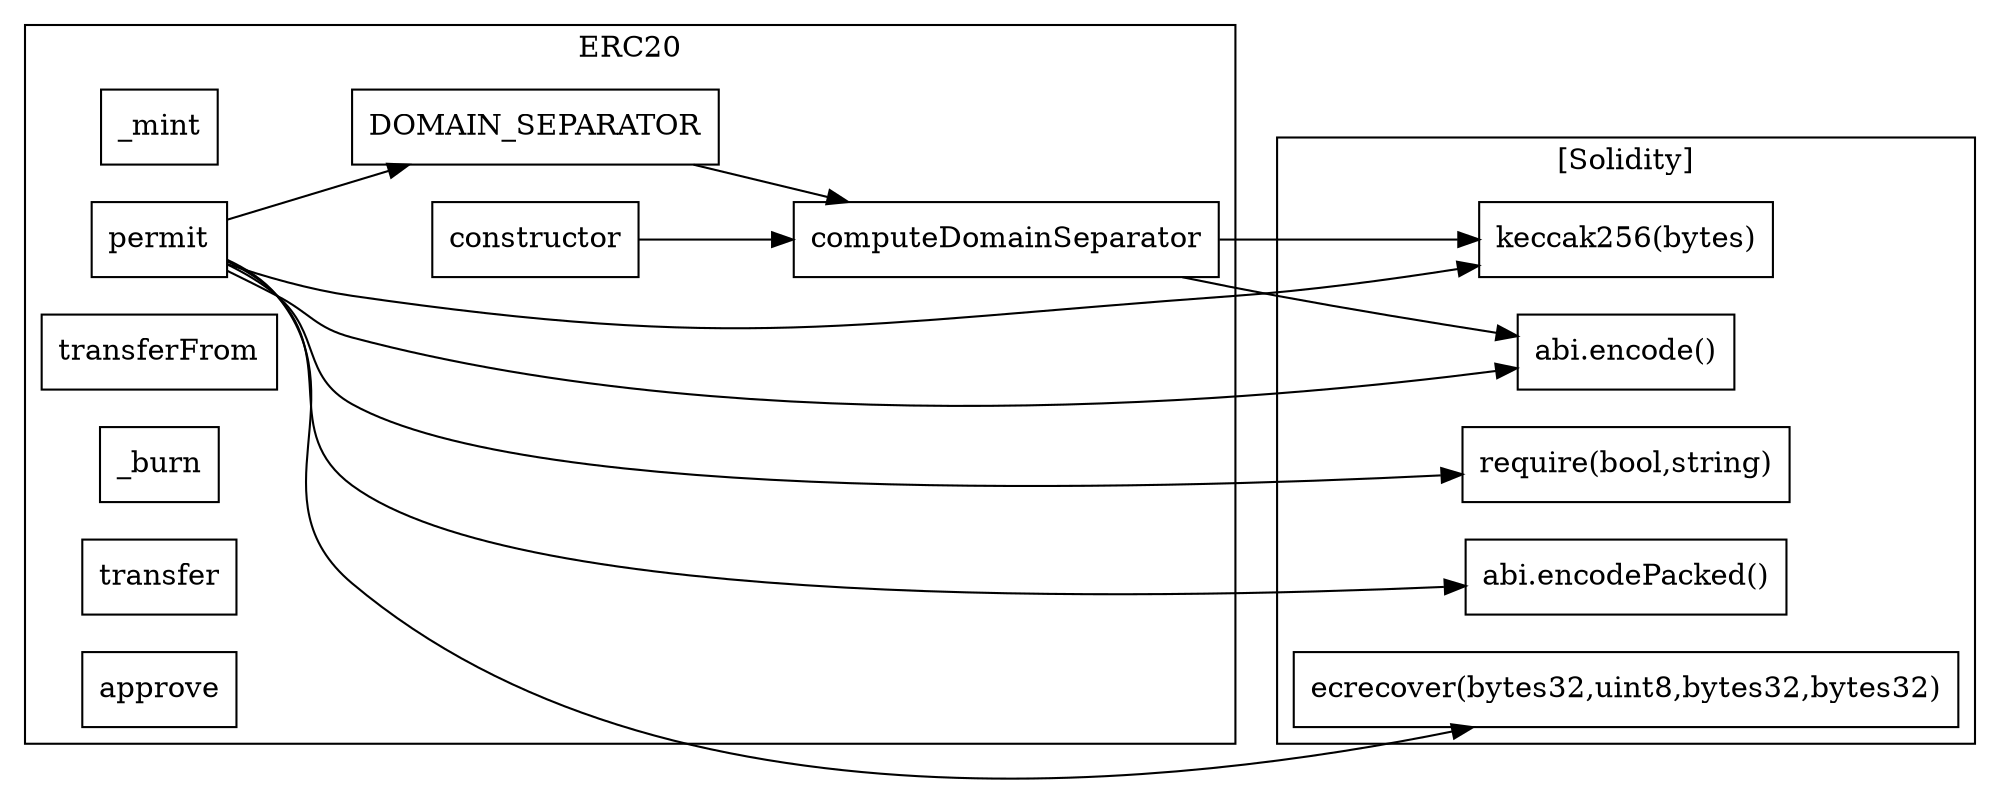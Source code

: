strict digraph {
rankdir="LR"
node [shape=box]
subgraph cluster_472_ERC20 {
label = "ERC20"
"472__mint" [label="_mint"]
"472_computeDomainSeparator" [label="computeDomainSeparator"]
"472_DOMAIN_SEPARATOR" [label="DOMAIN_SEPARATOR"]
"472_constructor" [label="constructor"]
"472_permit" [label="permit"]
"472_transferFrom" [label="transferFrom"]
"472__burn" [label="_burn"]
"472_transfer" [label="transfer"]
"472_approve" [label="approve"]
"472_constructor" -> "472_computeDomainSeparator"
"472_DOMAIN_SEPARATOR" -> "472_computeDomainSeparator"
"472_permit" -> "472_DOMAIN_SEPARATOR"
}subgraph cluster_solidity {
label = "[Solidity]"
"abi.encodePacked()" 
"ecrecover(bytes32,uint8,bytes32,bytes32)" 
"abi.encode()" 
"keccak256(bytes)" 
"require(bool,string)" 
"472_permit" -> "keccak256(bytes)"
"472_permit" -> "abi.encodePacked()"
"472_permit" -> "require(bool,string)"
"472_computeDomainSeparator" -> "keccak256(bytes)"
"472_permit" -> "abi.encode()"
"472_permit" -> "ecrecover(bytes32,uint8,bytes32,bytes32)"
"472_computeDomainSeparator" -> "abi.encode()"
}
}